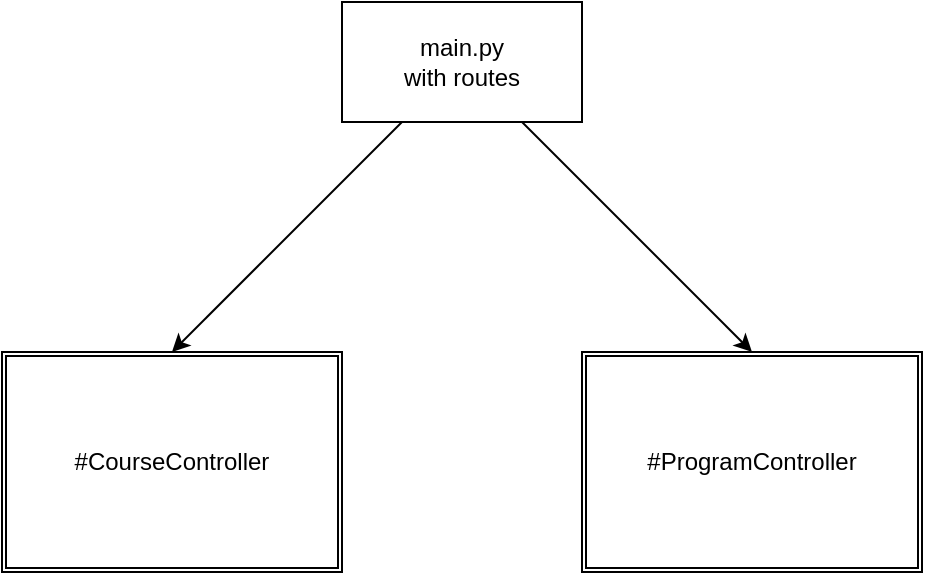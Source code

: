 <mxfile>
    <diagram id="1eJzMV84m4NibN0MLFlF" name="Page-1">
        <mxGraphModel dx="1800" dy="819" grid="1" gridSize="10" guides="1" tooltips="1" connect="1" arrows="1" fold="1" page="1" pageScale="1" pageWidth="600" pageHeight="600" math="0" shadow="0">
            <root>
                <mxCell id="0"/>
                <mxCell id="1" parent="0"/>
                <mxCell id="6" style="edgeStyle=none;html=1;entryX=0.5;entryY=0;entryDx=0;entryDy=0;" parent="1" source="2" target="5" edge="1">
                    <mxGeometry relative="1" as="geometry"/>
                </mxCell>
                <mxCell id="7" style="edgeStyle=none;html=1;entryX=0.5;entryY=0;entryDx=0;entryDy=0;" parent="1" source="2" target="4" edge="1">
                    <mxGeometry relative="1" as="geometry"/>
                </mxCell>
                <mxCell id="2" value="main.py&lt;br&gt;with routes" style="rounded=0;whiteSpace=wrap;html=1;" parent="1" vertex="1">
                    <mxGeometry x="240" y="158" width="120" height="60" as="geometry"/>
                </mxCell>
                <mxCell id="4" value="#ProgramController" style="shape=ext;double=1;rounded=0;whiteSpace=wrap;html=1;" parent="1" vertex="1">
                    <mxGeometry x="360" y="333" width="170" height="110" as="geometry"/>
                </mxCell>
                <mxCell id="5" value="#CourseController" style="shape=ext;double=1;rounded=0;whiteSpace=wrap;html=1;" parent="1" vertex="1">
                    <mxGeometry x="70" y="333" width="170" height="110" as="geometry"/>
                </mxCell>
            </root>
        </mxGraphModel>
    </diagram>
</mxfile>